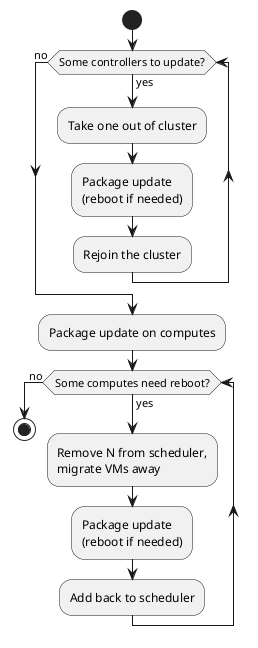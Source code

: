 @startuml

start

while (Some controllers to update?) is (yes)

    :Take one out of cluster;

    :Package update\n(reboot if needed);

    :Rejoin the cluster;

endwhile (no)

:Package update on computes;

while (Some computes need reboot?) is (yes)

    :Remove N from scheduler,\nmigrate VMs away;

    :Package update\n(reboot if needed);

    :Add back to scheduler;

endwhile (no)

stop

@enduml
